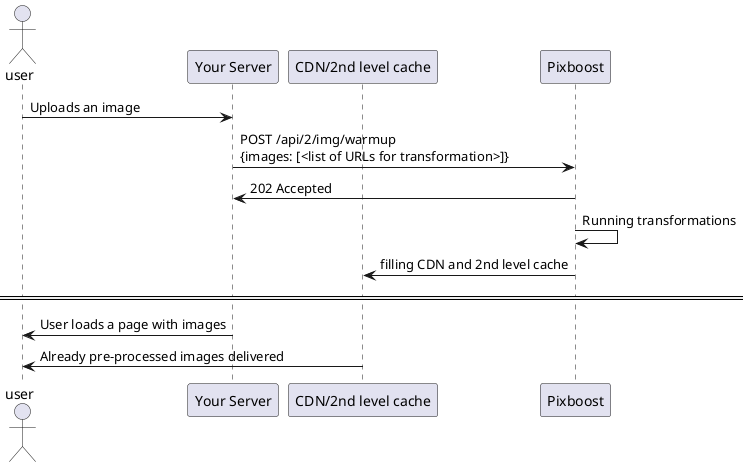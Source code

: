@startuml
actor user
participant server as "Your Server"
participant cache as "CDN/2nd level cache"
participant Pixboost

user -> server: Uploads an image
server -> Pixboost: POST /api/2/img/warmup\n{images: [<list of URLs for transformation>]}
Pixboost -> server: 202 Accepted
Pixboost -> Pixboost: Running transformations
Pixboost -> cache: filling CDN and 2nd level cache
== ==
user <- server: User loads a page with images
user <- cache: Already pre-processed images delivered

@enduml